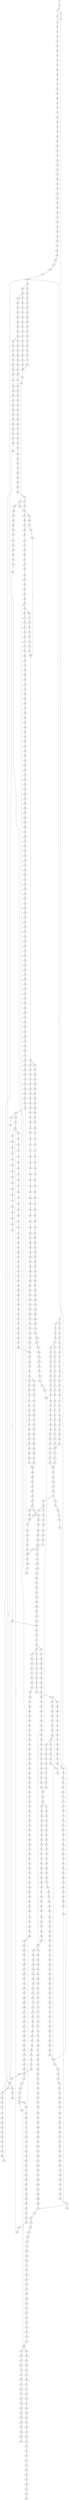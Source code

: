 strict digraph  {
	S0 -> S1 [ label = G ];
	S1 -> S2 [ label = A ];
	S1 -> S3 [ label = C ];
	S2 -> S4 [ label = G ];
	S3 -> S5 [ label = C ];
	S4 -> S6 [ label = G ];
	S5 -> S7 [ label = G ];
	S6 -> S8 [ label = T ];
	S7 -> S9 [ label = C ];
	S7 -> S10 [ label = T ];
	S8 -> S11 [ label = C ];
	S9 -> S12 [ label = C ];
	S10 -> S13 [ label = C ];
	S11 -> S14 [ label = C ];
	S12 -> S15 [ label = C ];
	S13 -> S16 [ label = C ];
	S14 -> S17 [ label = C ];
	S15 -> S18 [ label = C ];
	S16 -> S19 [ label = C ];
	S17 -> S20 [ label = T ];
	S18 -> S21 [ label = T ];
	S19 -> S22 [ label = A ];
	S20 -> S23 [ label = T ];
	S21 -> S24 [ label = T ];
	S21 -> S25 [ label = C ];
	S22 -> S26 [ label = C ];
	S23 -> S27 [ label = C ];
	S24 -> S28 [ label = C ];
	S25 -> S29 [ label = C ];
	S26 -> S30 [ label = C ];
	S27 -> S31 [ label = T ];
	S28 -> S32 [ label = A ];
	S29 -> S33 [ label = A ];
	S30 -> S34 [ label = A ];
	S31 -> S35 [ label = C ];
	S32 -> S36 [ label = C ];
	S33 -> S37 [ label = C ];
	S34 -> S38 [ label = C ];
	S35 -> S39 [ label = G ];
	S36 -> S40 [ label = G ];
	S37 -> S41 [ label = C ];
	S38 -> S42 [ label = C ];
	S39 -> S43 [ label = T ];
	S40 -> S44 [ label = C ];
	S41 -> S45 [ label = C ];
	S42 -> S46 [ label = G ];
	S43 -> S47 [ label = A ];
	S44 -> S48 [ label = T ];
	S45 -> S49 [ label = G ];
	S46 -> S50 [ label = A ];
	S47 -> S51 [ label = C ];
	S48 -> S52 [ label = C ];
	S49 -> S53 [ label = C ];
	S50 -> S54 [ label = T ];
	S51 -> S55 [ label = G ];
	S52 -> S56 [ label = C ];
	S53 -> S57 [ label = C ];
	S54 -> S58 [ label = C ];
	S55 -> S59 [ label = G ];
	S56 -> S60 [ label = G ];
	S57 -> S61 [ label = G ];
	S58 -> S62 [ label = G ];
	S59 -> S63 [ label = C ];
	S60 -> S64 [ label = G ];
	S61 -> S65 [ label = G ];
	S62 -> S66 [ label = G ];
	S63 -> S67 [ label = T ];
	S64 -> S68 [ label = T ];
	S65 -> S69 [ label = T ];
	S66 -> S70 [ label = T ];
	S67 -> S71 [ label = A ];
	S68 -> S72 [ label = T ];
	S69 -> S73 [ label = C ];
	S70 -> S74 [ label = T ];
	S71 -> S75 [ label = C ];
	S72 -> S76 [ label = G ];
	S73 -> S77 [ label = C ];
	S74 -> S78 [ label = C ];
	S75 -> S79 [ label = T ];
	S76 -> S80 [ label = C ];
	S77 -> S81 [ label = C ];
	S78 -> S82 [ label = C ];
	S79 -> S83 [ label = G ];
	S80 -> S84 [ label = A ];
	S81 -> S85 [ label = A ];
	S82 -> S86 [ label = A ];
	S83 -> S87 [ label = G ];
	S84 -> S88 [ label = C ];
	S85 -> S89 [ label = G ];
	S86 -> S90 [ label = G ];
	S87 -> S91 [ label = T ];
	S88 -> S92 [ label = T ];
	S89 -> S93 [ label = T ];
	S90 -> S94 [ label = T ];
	S91 -> S95 [ label = G ];
	S92 -> S96 [ label = G ];
	S93 -> S97 [ label = G ];
	S94 -> S98 [ label = G ];
	S95 -> S99 [ label = C ];
	S96 -> S100 [ label = G ];
	S97 -> S101 [ label = G ];
	S98 -> S102 [ label = G ];
	S99 -> S103 [ label = T ];
	S100 -> S104 [ label = T ];
	S101 -> S105 [ label = T ];
	S102 -> S106 [ label = T ];
	S103 -> S107 [ label = A ];
	S104 -> S108 [ label = C ];
	S105 -> S109 [ label = C ];
	S106 -> S109 [ label = C ];
	S107 -> S110 [ label = C ];
	S108 -> S111 [ label = G ];
	S109 -> S112 [ label = G ];
	S110 -> S113 [ label = T ];
	S111 -> S114 [ label = T ];
	S112 -> S115 [ label = T ];
	S113 -> S116 [ label = G ];
	S114 -> S117 [ label = C ];
	S115 -> S118 [ label = C ];
	S116 -> S119 [ label = T ];
	S117 -> S120 [ label = C ];
	S118 -> S120 [ label = C ];
	S119 -> S121 [ label = A ];
	S120 -> S122 [ label = G ];
	S121 -> S123 [ label = A ];
	S122 -> S124 [ label = T ];
	S123 -> S125 [ label = C ];
	S124 -> S126 [ label = C ];
	S125 -> S127 [ label = A ];
	S126 -> S128 [ label = A ];
	S127 -> S129 [ label = C ];
	S128 -> S130 [ label = C ];
	S129 -> S131 [ label = A ];
	S130 -> S132 [ label = C ];
	S131 -> S133 [ label = C ];
	S132 -> S134 [ label = C ];
	S132 -> S135 [ label = G ];
	S133 -> S136 [ label = G ];
	S134 -> S137 [ label = T ];
	S135 -> S138 [ label = A ];
	S136 -> S139 [ label = C ];
	S137 -> S140 [ label = G ];
	S138 -> S141 [ label = A ];
	S138 -> S142 [ label = G ];
	S139 -> S143 [ label = T ];
	S140 -> S144 [ label = T ];
	S141 -> S145 [ label = T ];
	S142 -> S146 [ label = T ];
	S143 -> S147 [ label = C ];
	S144 -> S148 [ label = C ];
	S145 -> S149 [ label = C ];
	S146 -> S150 [ label = C ];
	S147 -> S151 [ label = C ];
	S148 -> S152 [ label = C ];
	S149 -> S153 [ label = C ];
	S150 -> S154 [ label = C ];
	S151 -> S155 [ label = T ];
	S152 -> S156 [ label = T ];
	S153 -> S157 [ label = T ];
	S154 -> S158 [ label = A ];
	S154 -> S159 [ label = T ];
	S155 -> S160 [ label = A ];
	S156 -> S161 [ label = A ];
	S156 -> S162 [ label = T ];
	S157 -> S163 [ label = C ];
	S158 -> S164 [ label = G ];
	S159 -> S165 [ label = C ];
	S160 -> S166 [ label = G ];
	S161 -> S167 [ label = C ];
	S162 -> S168 [ label = G ];
	S163 -> S169 [ label = G ];
	S164 -> S170 [ label = T ];
	S164 -> S171 [ label = C ];
	S165 -> S172 [ label = G ];
	S166 -> S173 [ label = A ];
	S167 -> S174 [ label = T ];
	S168 -> S175 [ label = A ];
	S168 -> S176 [ label = T ];
	S169 -> S177 [ label = A ];
	S170 -> S178 [ label = A ];
	S171 -> S179 [ label = T ];
	S172 -> S180 [ label = A ];
	S173 -> S181 [ label = A ];
	S174 -> S182 [ label = A ];
	S175 -> S183 [ label = A ];
	S176 -> S184 [ label = A ];
	S177 -> S185 [ label = A ];
	S178 -> S186 [ label = G ];
	S179 -> S187 [ label = T ];
	S180 -> S188 [ label = A ];
	S181 -> S189 [ label = C ];
	S182 -> S190 [ label = C ];
	S183 -> S191 [ label = C ];
	S184 -> S192 [ label = G ];
	S185 -> S193 [ label = C ];
	S186 -> S194 [ label = G ];
	S186 -> S195 [ label = C ];
	S187 -> S196 [ label = C ];
	S188 -> S193 [ label = C ];
	S189 -> S197 [ label = T ];
	S190 -> S198 [ label = C ];
	S191 -> S199 [ label = T ];
	S192 -> S200 [ label = G ];
	S193 -> S201 [ label = T ];
	S194 -> S202 [ label = G ];
	S195 -> S203 [ label = T ];
	S196 -> S204 [ label = A ];
	S197 -> S205 [ label = T ];
	S198 -> S206 [ label = A ];
	S199 -> S207 [ label = T ];
	S200 -> S208 [ label = A ];
	S201 -> S209 [ label = T ];
	S202 -> S210 [ label = T ];
	S203 -> S211 [ label = C ];
	S204 -> S212 [ label = C ];
	S205 -> S213 [ label = C ];
	S206 -> S214 [ label = G ];
	S207 -> S215 [ label = C ];
	S208 -> S216 [ label = G ];
	S209 -> S217 [ label = C ];
	S210 -> S218 [ label = C ];
	S211 -> S219 [ label = C ];
	S212 -> S220 [ label = G ];
	S213 -> S221 [ label = A ];
	S214 -> S222 [ label = G ];
	S215 -> S223 [ label = A ];
	S216 -> S224 [ label = A ];
	S217 -> S225 [ label = A ];
	S218 -> S226 [ label = A ];
	S219 -> S227 [ label = A ];
	S220 -> S228 [ label = C ];
	S221 -> S229 [ label = A ];
	S222 -> S230 [ label = A ];
	S223 -> S229 [ label = A ];
	S224 -> S231 [ label = G ];
	S225 -> S229 [ label = A ];
	S226 -> S232 [ label = C ];
	S227 -> S233 [ label = C ];
	S228 -> S234 [ label = C ];
	S229 -> S235 [ label = C ];
	S230 -> S236 [ label = G ];
	S231 -> S237 [ label = G ];
	S232 -> S238 [ label = T ];
	S233 -> S239 [ label = C ];
	S234 -> S240 [ label = C ];
	S235 -> S241 [ label = C ];
	S235 -> S242 [ label = T ];
	S236 -> S243 [ label = A ];
	S237 -> S244 [ label = T ];
	S238 -> S245 [ label = C ];
	S239 -> S246 [ label = G ];
	S240 -> S247 [ label = T ];
	S241 -> S248 [ label = G ];
	S242 -> S249 [ label = G ];
	S243 -> S250 [ label = G ];
	S244 -> S251 [ label = C ];
	S245 -> S252 [ label = G ];
	S246 -> S253 [ label = G ];
	S247 -> S254 [ label = T ];
	S248 -> S255 [ label = G ];
	S249 -> S256 [ label = G ];
	S249 -> S257 [ label = C ];
	S250 -> S258 [ label = T ];
	S251 -> S259 [ label = C ];
	S252 -> S260 [ label = C ];
	S253 -> S261 [ label = A ];
	S254 -> S262 [ label = C ];
	S255 -> S263 [ label = C ];
	S256 -> S264 [ label = C ];
	S257 -> S265 [ label = C ];
	S258 -> S266 [ label = C ];
	S259 -> S267 [ label = C ];
	S260 -> S268 [ label = T ];
	S261 -> S269 [ label = C ];
	S262 -> S270 [ label = A ];
	S263 -> S271 [ label = C ];
	S264 -> S272 [ label = C ];
	S265 -> S273 [ label = C ];
	S266 -> S274 [ label = A ];
	S267 -> S275 [ label = A ];
	S267 -> S276 [ label = G ];
	S268 -> S277 [ label = T ];
	S269 -> S278 [ label = G ];
	S270 -> S279 [ label = T ];
	S271 -> S280 [ label = C ];
	S272 -> S281 [ label = C ];
	S273 -> S282 [ label = T ];
	S274 -> S283 [ label = G ];
	S275 -> S284 [ label = G ];
	S276 -> S285 [ label = G ];
	S277 -> S286 [ label = C ];
	S278 -> S287 [ label = T ];
	S279 -> S288 [ label = C ];
	S280 -> S289 [ label = A ];
	S281 -> S290 [ label = A ];
	S282 -> S291 [ label = A ];
	S283 -> S292 [ label = G ];
	S284 -> S293 [ label = A ];
	S285 -> S294 [ label = A ];
	S286 -> S295 [ label = A ];
	S287 -> S296 [ label = C ];
	S288 -> S297 [ label = C ];
	S289 -> S298 [ label = G ];
	S290 -> S299 [ label = G ];
	S291 -> S300 [ label = G ];
	S292 -> S301 [ label = A ];
	S293 -> S302 [ label = G ];
	S294 -> S303 [ label = G ];
	S295 -> S304 [ label = T ];
	S296 -> S305 [ label = G ];
	S297 -> S306 [ label = A ];
	S298 -> S307 [ label = T ];
	S299 -> S308 [ label = G ];
	S300 -> S309 [ label = G ];
	S301 -> S310 [ label = C ];
	S302 -> S311 [ label = C ];
	S303 -> S312 [ label = G ];
	S304 -> S313 [ label = C ];
	S305 -> S314 [ label = T ];
	S306 -> S315 [ label = G ];
	S307 -> S316 [ label = T ];
	S308 -> S317 [ label = T ];
	S309 -> S318 [ label = T ];
	S310 -> S319 [ label = C ];
	S311 -> S320 [ label = C ];
	S312 -> S321 [ label = C ];
	S313 -> S322 [ label = C ];
	S314 -> S323 [ label = G ];
	S315 -> S324 [ label = A ];
	S316 -> S325 [ label = G ];
	S317 -> S326 [ label = G ];
	S318 -> S327 [ label = G ];
	S319 -> S328 [ label = A ];
	S320 -> S329 [ label = A ];
	S321 -> S330 [ label = G ];
	S322 -> S306 [ label = A ];
	S323 -> S331 [ label = A ];
	S324 -> S332 [ label = A ];
	S325 -> S333 [ label = T ];
	S326 -> S334 [ label = C ];
	S326 -> S335 [ label = G ];
	S327 -> S336 [ label = T ];
	S328 -> S337 [ label = G ];
	S329 -> S338 [ label = C ];
	S330 -> S339 [ label = T ];
	S331 -> S340 [ label = C ];
	S332 -> S341 [ label = C ];
	S333 -> S342 [ label = G ];
	S334 -> S343 [ label = G ];
	S335 -> S344 [ label = G ];
	S336 -> S345 [ label = G ];
	S337 -> S346 [ label = T ];
	S338 -> S347 [ label = G ];
	S339 -> S348 [ label = G ];
	S340 -> S349 [ label = C ];
	S341 -> S350 [ label = C ];
	S342 -> S351 [ label = C ];
	S343 -> S352 [ label = C ];
	S344 -> S353 [ label = C ];
	S345 -> S354 [ label = C ];
	S346 -> S355 [ label = C ];
	S347 -> S356 [ label = G ];
	S348 -> S357 [ label = G ];
	S349 -> S358 [ label = G ];
	S350 -> S359 [ label = A ];
	S350 -> S360 [ label = G ];
	S351 -> S361 [ label = G ];
	S352 -> S362 [ label = G ];
	S353 -> S363 [ label = T ];
	S354 -> S364 [ label = G ];
	S355 -> S365 [ label = T ];
	S356 -> S366 [ label = T ];
	S357 -> S367 [ label = T ];
	S358 -> S368 [ label = G ];
	S359 -> S369 [ label = G ];
	S359 -> S370 [ label = C ];
	S360 -> S371 [ label = G ];
	S361 -> S372 [ label = T ];
	S362 -> S373 [ label = T ];
	S363 -> S374 [ label = T ];
	S364 -> S375 [ label = T ];
	S365 -> S376 [ label = C ];
	S366 -> S377 [ label = T ];
	S367 -> S378 [ label = A ];
	S368 -> S379 [ label = T ];
	S369 -> S380 [ label = A ];
	S370 -> S381 [ label = C ];
	S371 -> S382 [ label = A ];
	S372 -> S383 [ label = C ];
	S373 -> S384 [ label = C ];
	S374 -> S385 [ label = C ];
	S375 -> S386 [ label = C ];
	S376 -> S387 [ label = T ];
	S377 -> S388 [ label = A ];
	S378 -> S389 [ label = T ];
	S379 -> S390 [ label = C ];
	S380 -> S391 [ label = C ];
	S381 -> S392 [ label = A ];
	S382 -> S393 [ label = C ];
	S383 -> S394 [ label = G ];
	S384 -> S395 [ label = G ];
	S385 -> S396 [ label = G ];
	S386 -> S394 [ label = G ];
	S387 -> S397 [ label = G ];
	S388 -> S398 [ label = C ];
	S389 -> S399 [ label = G ];
	S390 -> S400 [ label = G ];
	S391 -> S401 [ label = T ];
	S392 -> S402 [ label = C ];
	S393 -> S403 [ label = G ];
	S394 -> S404 [ label = A ];
	S395 -> S405 [ label = T ];
	S396 -> S406 [ label = A ];
	S397 -> S407 [ label = T ];
	S398 -> S408 [ label = T ];
	S399 -> S409 [ label = A ];
	S400 -> S410 [ label = C ];
	S401 -> S411 [ label = C ];
	S402 -> S412 [ label = C ];
	S403 -> S413 [ label = C ];
	S404 -> S414 [ label = A ];
	S405 -> S415 [ label = G ];
	S406 -> S416 [ label = A ];
	S407 -> S417 [ label = A ];
	S408 -> S418 [ label = G ];
	S409 -> S419 [ label = G ];
	S410 -> S420 [ label = G ];
	S411 -> S421 [ label = C ];
	S412 -> S422 [ label = C ];
	S413 -> S423 [ label = C ];
	S414 -> S424 [ label = C ];
	S415 -> S425 [ label = C ];
	S416 -> S426 [ label = C ];
	S418 -> S427 [ label = C ];
	S419 -> S428 [ label = C ];
	S420 -> S429 [ label = T ];
	S421 -> S430 [ label = C ];
	S422 -> S431 [ label = C ];
	S423 -> S432 [ label = C ];
	S424 -> S433 [ label = C ];
	S424 -> S434 [ label = A ];
	S425 -> S435 [ label = A ];
	S426 -> S436 [ label = A ];
	S427 -> S437 [ label = A ];
	S428 -> S438 [ label = G ];
	S429 -> S439 [ label = A ];
	S430 -> S440 [ label = A ];
	S431 -> S441 [ label = T ];
	S432 -> S442 [ label = A ];
	S433 -> S443 [ label = T ];
	S434 -> S444 [ label = C ];
	S435 -> S445 [ label = T ];
	S436 -> S446 [ label = C ];
	S437 -> S447 [ label = G ];
	S438 -> S448 [ label = G ];
	S439 -> S449 [ label = G ];
	S440 -> S450 [ label = T ];
	S441 -> S451 [ label = T ];
	S442 -> S452 [ label = T ];
	S443 -> S453 [ label = T ];
	S443 -> S454 [ label = G ];
	S444 -> S455 [ label = C ];
	S445 -> S456 [ label = C ];
	S446 -> S457 [ label = G ];
	S447 -> S458 [ label = A ];
	S448 -> S459 [ label = T ];
	S449 -> S460 [ label = C ];
	S450 -> S461 [ label = C ];
	S451 -> S462 [ label = C ];
	S452 -> S463 [ label = C ];
	S453 -> S464 [ label = C ];
	S454 -> S465 [ label = T ];
	S455 -> S466 [ label = C ];
	S456 -> S467 [ label = C ];
	S457 -> S468 [ label = C ];
	S458 -> S469 [ label = C ];
	S459 -> S470 [ label = C ];
	S460 -> S471 [ label = C ];
	S461 -> S472 [ label = T ];
	S462 -> S473 [ label = C ];
	S462 -> S474 [ label = G ];
	S463 -> S475 [ label = G ];
	S464 -> S476 [ label = G ];
	S465 -> S477 [ label = C ];
	S466 -> S478 [ label = G ];
	S467 -> S479 [ label = G ];
	S468 -> S480 [ label = G ];
	S469 -> S481 [ label = G ];
	S470 -> S482 [ label = G ];
	S471 -> S483 [ label = G ];
	S472 -> S484 [ label = G ];
	S473 -> S485 [ label = T ];
	S474 -> S486 [ label = A ];
	S475 -> S487 [ label = T ];
	S476 -> S488 [ label = T ];
	S477 -> S489 [ label = G ];
	S478 -> S490 [ label = T ];
	S479 -> S491 [ label = C ];
	S480 -> S492 [ label = C ];
	S481 -> S493 [ label = G ];
	S482 -> S494 [ label = C ];
	S483 -> S495 [ label = C ];
	S484 -> S496 [ label = C ];
	S485 -> S497 [ label = G ];
	S486 -> S498 [ label = T ];
	S487 -> S499 [ label = C ];
	S488 -> S500 [ label = A ];
	S489 -> S501 [ label = C ];
	S490 -> S502 [ label = A ];
	S491 -> S503 [ label = A ];
	S492 -> S504 [ label = A ];
	S493 -> S505 [ label = A ];
	S494 -> S506 [ label = A ];
	S495 -> S507 [ label = T ];
	S496 -> S508 [ label = C ];
	S497 -> S509 [ label = T ];
	S498 -> S510 [ label = C ];
	S499 -> S511 [ label = C ];
	S500 -> S512 [ label = C ];
	S501 -> S513 [ label = G ];
	S502 -> S514 [ label = C ];
	S503 -> S515 [ label = C ];
	S504 -> S516 [ label = C ];
	S505 -> S517 [ label = C ];
	S506 -> S518 [ label = C ];
	S507 -> S519 [ label = G ];
	S508 -> S520 [ label = A ];
	S509 -> S521 [ label = C ];
	S510 -> S522 [ label = G ];
	S511 -> S523 [ label = T ];
	S512 -> S524 [ label = T ];
	S513 -> S525 [ label = C ];
	S514 -> S526 [ label = G ];
	S515 -> S527 [ label = G ];
	S516 -> S528 [ label = G ];
	S517 -> S529 [ label = A ];
	S518 -> S530 [ label = G ];
	S519 -> S531 [ label = G ];
	S520 -> S532 [ label = G ];
	S521 -> S533 [ label = C ];
	S522 -> S534 [ label = T ];
	S523 -> S535 [ label = C ];
	S524 -> S536 [ label = T ];
	S525 -> S537 [ label = G ];
	S525 -> S538 [ label = A ];
	S526 -> S539 [ label = T ];
	S527 -> S540 [ label = T ];
	S528 -> S541 [ label = T ];
	S529 -> S542 [ label = C ];
	S530 -> S543 [ label = C ];
	S531 -> S544 [ label = A ];
	S532 -> S545 [ label = T ];
	S533 -> S546 [ label = T ];
	S534 -> S547 [ label = T ];
	S535 -> S548 [ label = T ];
	S536 -> S549 [ label = C ];
	S537 -> S550 [ label = A ];
	S538 -> S551 [ label = A ];
	S539 -> S552 [ label = C ];
	S540 -> S553 [ label = C ];
	S541 -> S554 [ label = C ];
	S542 -> S555 [ label = A ];
	S543 -> S556 [ label = G ];
	S544 -> S557 [ label = A ];
	S545 -> S558 [ label = C ];
	S546 -> S162 [ label = T ];
	S547 -> S559 [ label = T ];
	S548 -> S560 [ label = T ];
	S549 -> S561 [ label = A ];
	S550 -> S562 [ label = G ];
	S551 -> S563 [ label = C ];
	S552 -> S564 [ label = C ];
	S553 -> S565 [ label = G ];
	S554 -> S566 [ label = C ];
	S555 -> S567 [ label = C ];
	S556 -> S568 [ label = C ];
	S557 -> S569 [ label = G ];
	S558 -> S570 [ label = G ];
	S559 -> S571 [ label = G ];
	S560 -> S572 [ label = C ];
	S561 -> S573 [ label = A ];
	S562 -> S574 [ label = C ];
	S563 -> S575 [ label = C ];
	S564 -> S576 [ label = A ];
	S565 -> S577 [ label = A ];
	S566 -> S578 [ label = A ];
	S567 -> S579 [ label = C ];
	S568 -> S580 [ label = G ];
	S569 -> S581 [ label = A ];
	S570 -> S582 [ label = T ];
	S571 -> S583 [ label = T ];
	S572 -> S584 [ label = T ];
	S573 -> S585 [ label = G ];
	S574 -> S586 [ label = A ];
	S575 -> S587 [ label = C ];
	S576 -> S588 [ label = G ];
	S577 -> S589 [ label = G ];
	S578 -> S590 [ label = G ];
	S579 -> S591 [ label = T ];
	S580 -> S592 [ label = C ];
	S580 -> S593 [ label = G ];
	S581 -> S594 [ label = A ];
	S582 -> S595 [ label = A ];
	S583 -> S596 [ label = A ];
	S584 -> S597 [ label = C ];
	S585 -> S598 [ label = C ];
	S586 -> S599 [ label = G ];
	S587 -> S600 [ label = G ];
	S588 -> S601 [ label = C ];
	S589 -> S602 [ label = C ];
	S590 -> S601 [ label = C ];
	S591 -> S603 [ label = C ];
	S592 -> S604 [ label = G ];
	S593 -> S605 [ label = C ];
	S594 -> S606 [ label = C ];
	S595 -> S607 [ label = A ];
	S596 -> S608 [ label = G ];
	S597 -> S609 [ label = G ];
	S598 -> S610 [ label = G ];
	S599 -> S611 [ label = T ];
	S600 -> S612 [ label = T ];
	S601 -> S613 [ label = T ];
	S601 -> S614 [ label = G ];
	S602 -> S615 [ label = G ];
	S603 -> S616 [ label = T ];
	S604 -> S617 [ label = T ];
	S605 -> S618 [ label = T ];
	S606 -> S619 [ label = G ];
	S607 -> S620 [ label = G ];
	S608 -> S621 [ label = G ];
	S609 -> S622 [ label = G ];
	S610 -> S623 [ label = A ];
	S611 -> S624 [ label = G ];
	S612 -> S625 [ label = A ];
	S613 -> S187 [ label = T ];
	S614 -> S626 [ label = A ];
	S615 -> S627 [ label = A ];
	S616 -> S628 [ label = A ];
	S617 -> S629 [ label = C ];
	S618 -> S630 [ label = G ];
	S619 -> S631 [ label = G ];
	S620 -> S632 [ label = A ];
	S621 -> S633 [ label = A ];
	S622 -> S634 [ label = A ];
	S623 -> S635 [ label = G ];
	S624 -> S636 [ label = C ];
	S625 -> S637 [ label = C ];
	S626 -> S638 [ label = G ];
	S627 -> S639 [ label = G ];
	S628 -> S640 [ label = G ];
	S629 -> S641 [ label = G ];
	S630 -> S642 [ label = G ];
	S631 -> S643 [ label = C ];
	S632 -> S644 [ label = C ];
	S633 -> S645 [ label = A ];
	S634 -> S646 [ label = G ];
	S635 -> S647 [ label = T ];
	S636 -> S648 [ label = A ];
	S637 -> S649 [ label = A ];
	S638 -> S650 [ label = T ];
	S639 -> S651 [ label = T ];
	S640 -> S652 [ label = A ];
	S641 -> S653 [ label = A ];
	S642 -> S654 [ label = A ];
	S643 -> S655 [ label = A ];
	S644 -> S656 [ label = G ];
	S645 -> S657 [ label = A ];
	S646 -> S658 [ label = A ];
	S647 -> S659 [ label = C ];
	S648 -> S660 [ label = A ];
	S649 -> S661 [ label = G ];
	S650 -> S662 [ label = C ];
	S651 -> S663 [ label = C ];
	S652 -> S664 [ label = A ];
	S653 -> S665 [ label = C ];
	S654 -> S666 [ label = A ];
	S655 -> S667 [ label = C ];
	S656 -> S668 [ label = G ];
	S657 -> S669 [ label = G ];
	S658 -> S670 [ label = G ];
	S659 -> S671 [ label = C ];
	S660 -> S672 [ label = C ];
	S661 -> S673 [ label = C ];
	S662 -> S671 [ label = C ];
	S662 -> S674 [ label = T ];
	S663 -> S675 [ label = G ];
	S664 -> S676 [ label = C ];
	S665 -> S677 [ label = G ];
	S666 -> S678 [ label = T ];
	S667 -> S679 [ label = C ];
	S667 -> S680 [ label = T ];
	S668 -> S681 [ label = C ];
	S669 -> S682 [ label = G ];
	S670 -> S683 [ label = G ];
	S671 -> S684 [ label = C ];
	S672 -> S685 [ label = A ];
	S673 -> S686 [ label = A ];
	S674 -> S687 [ label = C ];
	S675 -> S688 [ label = A ];
	S676 -> S689 [ label = G ];
	S677 -> S690 [ label = C ];
	S678 -> S691 [ label = G ];
	S679 -> S692 [ label = G ];
	S680 -> S693 [ label = G ];
	S681 -> S694 [ label = T ];
	S682 -> S695 [ label = T ];
	S683 -> S696 [ label = T ];
	S684 -> S697 [ label = T ];
	S684 -> S698 [ label = G ];
	S685 -> S699 [ label = G ];
	S686 -> S700 [ label = G ];
	S687 -> S701 [ label = G ];
	S688 -> S702 [ label = A ];
	S689 -> S703 [ label = A ];
	S690 -> S704 [ label = G ];
	S691 -> S705 [ label = G ];
	S692 -> S706 [ label = G ];
	S693 -> S707 [ label = G ];
	S694 -> S708 [ label = C ];
	S695 -> S709 [ label = C ];
	S696 -> S251 [ label = C ];
	S697 -> S710 [ label = C ];
	S698 -> S711 [ label = C ];
	S699 -> S712 [ label = C ];
	S700 -> S713 [ label = G ];
	S701 -> S714 [ label = T ];
	S702 -> S715 [ label = C ];
	S703 -> S716 [ label = G ];
	S704 -> S717 [ label = C ];
	S705 -> S718 [ label = G ];
	S706 -> S719 [ label = G ];
	S707 -> S720 [ label = G ];
	S708 -> S721 [ label = T ];
	S709 -> S722 [ label = C ];
	S710 -> S723 [ label = C ];
	S711 -> S724 [ label = C ];
	S712 -> S725 [ label = T ];
	S713 -> S726 [ label = T ];
	S714 -> S727 [ label = C ];
	S715 -> S728 [ label = C ];
	S716 -> S729 [ label = G ];
	S717 -> S730 [ label = C ];
	S718 -> S731 [ label = G ];
	S719 -> S732 [ label = A ];
	S720 -> S733 [ label = A ];
	S721 -> S734 [ label = C ];
	S722 -> S735 [ label = C ];
	S723 -> S736 [ label = G ];
	S724 -> S737 [ label = T ];
	S725 -> S738 [ label = A ];
	S726 -> S739 [ label = G ];
	S727 -> S740 [ label = T ];
	S728 -> S443 [ label = T ];
	S729 -> S741 [ label = T ];
	S730 -> S742 [ label = T ];
	S731 -> S743 [ label = T ];
	S732 -> S744 [ label = A ];
	S733 -> S745 [ label = A ];
	S734 -> S746 [ label = G ];
	S735 -> S747 [ label = G ];
	S736 -> S748 [ label = G ];
	S737 -> S749 [ label = G ];
	S738 -> S750 [ label = C ];
	S739 -> S751 [ label = C ];
	S740 -> S752 [ label = G ];
	S741 -> S753 [ label = G ];
	S742 -> S754 [ label = C ];
	S743 -> S755 [ label = C ];
	S744 -> S756 [ label = T ];
	S745 -> S757 [ label = C ];
	S746 -> S758 [ label = A ];
	S747 -> S759 [ label = A ];
	S748 -> S760 [ label = T ];
	S749 -> S761 [ label = T ];
	S750 -> S762 [ label = G ];
	S751 -> S763 [ label = A ];
	S752 -> S764 [ label = T ];
	S753 -> S765 [ label = T ];
	S754 -> S766 [ label = G ];
	S755 -> S767 [ label = C ];
	S756 -> S768 [ label = T ];
	S757 -> S769 [ label = T ];
	S758 -> S770 [ label = A ];
	S759 -> S771 [ label = A ];
	S760 -> S772 [ label = C ];
	S761 -> S773 [ label = C ];
	S762 -> S774 [ label = A ];
	S763 -> S775 [ label = C ];
	S764 -> S776 [ label = T ];
	S765 -> S777 [ label = C ];
	S766 -> S778 [ label = G ];
	S767 -> S779 [ label = G ];
	S768 -> S780 [ label = G ];
	S769 -> S781 [ label = G ];
	S770 -> S782 [ label = G ];
	S771 -> S783 [ label = G ];
	S772 -> S784 [ label = T ];
	S773 -> S785 [ label = G ];
	S774 -> S786 [ label = G ];
	S775 -> S787 [ label = G ];
	S776 -> S788 [ label = C ];
	S777 -> S789 [ label = C ];
	S778 -> S790 [ label = G ];
	S779 -> S791 [ label = C ];
	S780 -> S792 [ label = A ];
	S781 -> S793 [ label = G ];
	S782 -> S794 [ label = T ];
	S783 -> S795 [ label = T ];
	S784 -> S796 [ label = G ];
	S785 -> S797 [ label = C ];
	S786 -> S798 [ label = A ];
	S787 -> S799 [ label = C ];
	S788 -> S800 [ label = C ];
	S789 -> S801 [ label = C ];
	S790 -> S802 [ label = C ];
	S791 -> S803 [ label = C ];
	S792 -> S804 [ label = A ];
	S793 -> S805 [ label = A ];
	S794 -> S806 [ label = C ];
	S795 -> S807 [ label = C ];
	S796 -> S808 [ label = G ];
	S797 -> S513 [ label = G ];
	S798 -> S809 [ label = A ];
	S799 -> S810 [ label = G ];
	S800 -> S811 [ label = G ];
	S801 -> S812 [ label = T ];
	S802 -> S813 [ label = T ];
	S803 -> S814 [ label = G ];
	S804 -> S815 [ label = C ];
	S805 -> S816 [ label = C ];
	S806 -> S817 [ label = G ];
	S807 -> S818 [ label = G ];
	S808 -> S819 [ label = A ];
	S809 -> S820 [ label = C ];
	S810 -> S821 [ label = G ];
	S811 -> S822 [ label = T ];
	S812 -> S823 [ label = G ];
	S813 -> S824 [ label = C ];
	S814 -> S825 [ label = G ];
	S815 -> S826 [ label = C ];
	S816 -> S827 [ label = C ];
	S817 -> S828 [ label = C ];
	S818 -> S829 [ label = A ];
	S819 -> S830 [ label = G ];
	S820 -> S831 [ label = T ];
	S821 -> S832 [ label = T ];
	S822 -> S833 [ label = G ];
	S823 -> S834 [ label = T ];
	S824 -> S835 [ label = A ];
	S825 -> S836 [ label = A ];
	S826 -> S837 [ label = C ];
	S827 -> S838 [ label = C ];
	S828 -> S839 [ label = G ];
	S829 -> S840 [ label = G ];
	S830 -> S841 [ label = G ];
	S831 -> S842 [ label = G ];
	S832 -> S843 [ label = G ];
	S833 -> S844 [ label = G ];
	S834 -> S845 [ label = C ];
	S835 -> S846 [ label = C ];
	S836 -> S847 [ label = A ];
	S837 -> S848 [ label = G ];
	S838 -> S849 [ label = G ];
	S839 -> S850 [ label = G ];
	S840 -> S851 [ label = G ];
	S841 -> S852 [ label = G ];
	S842 -> S853 [ label = G ];
	S843 -> S854 [ label = C ];
	S844 -> S855 [ label = C ];
	S845 -> S856 [ label = C ];
	S846 -> S857 [ label = G ];
	S847 -> S858 [ label = C ];
	S848 -> S859 [ label = T ];
	S849 -> S860 [ label = T ];
	S850 -> S861 [ label = C ];
	S851 -> S862 [ label = T ];
	S852 -> S863 [ label = T ];
	S853 -> S864 [ label = C ];
	S854 -> S865 [ label = C ];
	S855 -> S866 [ label = C ];
	S856 -> S156 [ label = T ];
	S857 -> S867 [ label = T ];
	S858 -> S868 [ label = T ];
	S859 -> S869 [ label = C ];
	S860 -> S870 [ label = C ];
	S861 -> S871 [ label = T ];
	S862 -> S872 [ label = A ];
	S863 -> S873 [ label = G ];
	S864 -> S874 [ label = G ];
	S865 -> S875 [ label = G ];
	S866 -> S876 [ label = C ];
	S867 -> S877 [ label = C ];
	S868 -> S878 [ label = G ];
	S869 -> S879 [ label = T ];
	S870 -> S880 [ label = T ];
	S871 -> S881 [ label = A ];
	S872 -> S882 [ label = T ];
	S873 -> S883 [ label = T ];
	S874 -> S884 [ label = C ];
	S875 -> S885 [ label = C ];
	S876 -> S886 [ label = G ];
	S877 -> S887 [ label = C ];
	S878 -> S888 [ label = C ];
	S879 -> S889 [ label = C ];
	S880 -> S889 [ label = C ];
	S881 -> S890 [ label = T ];
	S882 -> S891 [ label = A ];
	S883 -> S892 [ label = T ];
	S884 -> S893 [ label = A ];
	S885 -> S894 [ label = A ];
	S886 -> S895 [ label = T ];
	S887 -> S896 [ label = A ];
	S888 -> S897 [ label = A ];
	S889 -> S898 [ label = G ];
	S890 -> S899 [ label = A ];
	S891 -> S900 [ label = A ];
	S892 -> S901 [ label = C ];
	S893 -> S902 [ label = G ];
	S894 -> S903 [ label = A ];
	S895 -> S904 [ label = C ];
	S896 -> S590 [ label = G ];
	S897 -> S905 [ label = A ];
	S898 -> S906 [ label = G ];
	S899 -> S907 [ label = G ];
	S900 -> S908 [ label = G ];
	S901 -> S909 [ label = C ];
	S902 -> S910 [ label = C ];
	S903 -> S911 [ label = C ];
	S904 -> S912 [ label = C ];
	S905 -> S913 [ label = C ];
	S906 -> S914 [ label = C ];
	S907 -> S915 [ label = T ];
	S908 -> S916 [ label = T ];
	S909 -> S917 [ label = A ];
	S910 -> S918 [ label = G ];
	S911 -> S919 [ label = C ];
	S912 -> S920 [ label = A ];
	S913 -> S921 [ label = C ];
	S914 -> S922 [ label = A ];
	S915 -> S923 [ label = A ];
	S916 -> S924 [ label = C ];
	S917 -> S925 [ label = G ];
	S918 -> S926 [ label = G ];
	S919 -> S927 [ label = A ];
	S920 -> S928 [ label = G ];
	S921 -> S929 [ label = A ];
	S922 -> S930 [ label = C ];
	S923 -> S931 [ label = G ];
	S924 -> S932 [ label = G ];
	S925 -> S933 [ label = C ];
	S926 -> S934 [ label = G ];
	S927 -> S935 [ label = G ];
	S928 -> S936 [ label = T ];
	S929 -> S937 [ label = G ];
	S930 -> S938 [ label = C ];
	S931 -> S939 [ label = C ];
	S932 -> S940 [ label = T ];
	S933 -> S941 [ label = A ];
	S934 -> S942 [ label = T ];
	S935 -> S943 [ label = T ];
	S936 -> S944 [ label = A ];
	S937 -> S945 [ label = A ];
	S938 -> S946 [ label = G ];
	S939 -> S947 [ label = C ];
	S940 -> S948 [ label = G ];
	S941 -> S949 [ label = G ];
	S942 -> S950 [ label = G ];
	S943 -> S951 [ label = C ];
	S944 -> S186 [ label = G ];
	S945 -> S952 [ label = A ];
	S946 -> S953 [ label = A ];
	S947 -> S954 [ label = G ];
	S948 -> S955 [ label = G ];
	S949 -> S956 [ label = A ];
	S950 -> S957 [ label = C ];
	S951 -> S958 [ label = G ];
	S952 -> S959 [ label = C ];
	S953 -> S960 [ label = G ];
	S953 -> S961 [ label = A ];
	S954 -> S962 [ label = A ];
	S955 -> S963 [ label = T ];
	S956 -> S964 [ label = T ];
	S957 -> S965 [ label = C ];
	S958 -> S966 [ label = C ];
	S959 -> S967 [ label = A ];
	S960 -> S968 [ label = T ];
	S961 -> S969 [ label = T ];
	S962 -> S970 [ label = A ];
	S963 -> S971 [ label = A ];
	S964 -> S972 [ label = A ];
	S965 -> S973 [ label = G ];
	S966 -> S974 [ label = G ];
	S967 -> S975 [ label = G ];
	S968 -> S150 [ label = C ];
	S969 -> S976 [ label = G ];
	S970 -> S977 [ label = A ];
	S971 -> S978 [ label = C ];
	S972 -> S979 [ label = A ];
	S973 -> S980 [ label = C ];
	S974 -> S981 [ label = C ];
	S975 -> S982 [ label = C ];
	S976 -> S983 [ label = T ];
	S977 -> S984 [ label = C ];
	S978 -> S985 [ label = C ];
	S979 -> S986 [ label = A ];
	S980 -> S987 [ label = C ];
	S981 -> S988 [ label = A ];
	S982 -> S989 [ label = C ];
	S983 -> S990 [ label = A ];
	S984 -> S991 [ label = C ];
	S985 -> S992 [ label = G ];
	S986 -> S993 [ label = A ];
	S987 -> S994 [ label = G ];
	S988 -> S995 [ label = G ];
	S989 -> S996 [ label = G ];
	S990 -> S997 [ label = G ];
	S991 -> S998 [ label = C ];
	S992 -> S999 [ label = G ];
	S993 -> S1000 [ label = A ];
	S994 -> S1001 [ label = G ];
	S995 -> S1002 [ label = C ];
	S996 -> S1003 [ label = T ];
	S997 -> S1004 [ label = T ];
	S998 -> S1005 [ label = C ];
	S999 -> S1006 [ label = T ];
	S1000 -> S1007 [ label = C ];
	S1001 -> S1008 [ label = T ];
	S1002 -> S1009 [ label = C ];
	S1003 -> S1010 [ label = C ];
	S1004 -> S1011 [ label = T ];
	S1005 -> S1012 [ label = G ];
	S1006 -> S1013 [ label = G ];
	S1007 -> S1014 [ label = T ];
	S1008 -> S1015 [ label = G ];
	S1009 -> S1016 [ label = G ];
	S1010 -> S1017 [ label = C ];
	S1011 -> S1018 [ label = T ];
	S1012 -> S1019 [ label = A ];
	S1013 -> S1020 [ label = G ];
	S1014 -> S1021 [ label = T ];
	S1015 -> S1022 [ label = G ];
	S1016 -> S1023 [ label = G ];
	S1017 -> S1024 [ label = T ];
	S1018 -> S1025 [ label = C ];
	S1019 -> S1026 [ label = C ];
	S1020 -> S1027 [ label = T ];
	S1021 -> S1028 [ label = T ];
	S1022 -> S1029 [ label = T ];
	S1023 -> S1030 [ label = T ];
	S1024 -> S1031 [ label = C ];
	S1025 -> S1032 [ label = A ];
	S1026 -> S1033 [ label = T ];
	S1027 -> S1034 [ label = T ];
	S1028 -> S1035 [ label = G ];
	S1029 -> S1036 [ label = G ];
	S1030 -> S1037 [ label = G ];
	S1031 -> S1038 [ label = T ];
	S1032 -> S1039 [ label = C ];
	S1033 -> S1040 [ label = A ];
	S1034 -> S1041 [ label = A ];
	S1035 -> S1042 [ label = C ];
	S1036 -> S1043 [ label = G ];
	S1037 -> S1044 [ label = G ];
	S1038 -> S1045 [ label = G ];
	S1039 -> S1046 [ label = T ];
	S1040 -> S1047 [ label = G ];
	S1041 -> S1048 [ label = G ];
	S1042 -> S1049 [ label = C ];
	S1043 -> S1050 [ label = A ];
	S1044 -> S1051 [ label = A ];
	S1045 -> S1052 [ label = T ];
	S1046 -> S1053 [ label = C ];
	S1047 -> S1054 [ label = A ];
	S1048 -> S1055 [ label = A ];
	S1049 -> S1056 [ label = G ];
	S1050 -> S1057 [ label = A ];
	S1051 -> S1058 [ label = A ];
	S1052 -> S1059 [ label = C ];
	S1053 -> S1060 [ label = C ];
	S1054 -> S1061 [ label = A ];
	S1055 -> S1062 [ label = A ];
	S1056 -> S1063 [ label = T ];
	S1057 -> S1064 [ label = C ];
	S1058 -> S1065 [ label = G ];
	S1059 -> S1066 [ label = G ];
	S1060 -> S1067 [ label = T ];
	S1061 -> S1068 [ label = T ];
	S1062 -> S1069 [ label = G ];
	S1063 -> S1070 [ label = A ];
	S1064 -> S1071 [ label = C ];
	S1065 -> S1072 [ label = A ];
	S1066 -> S1073 [ label = T ];
	S1067 -> S1074 [ label = T ];
	S1068 -> S1075 [ label = C ];
	S1069 -> S1076 [ label = G ];
	S1070 -> S1077 [ label = G ];
	S1071 -> S1078 [ label = T ];
	S1072 -> S1079 [ label = A ];
	S1073 -> S1080 [ label = G ];
	S1074 -> S1081 [ label = T ];
	S1075 -> S1082 [ label = G ];
	S1076 -> S1083 [ label = G ];
	S1077 -> S1084 [ label = C ];
	S1078 -> S1085 [ label = C ];
	S1079 -> S606 [ label = C ];
	S1080 -> S1086 [ label = G ];
	S1081 -> S1087 [ label = C ];
	S1082 -> S1088 [ label = G ];
	S1083 -> S1089 [ label = G ];
	S1084 -> S1090 [ label = C ];
	S1085 -> S1091 [ label = G ];
	S1086 -> S1092 [ label = T ];
	S1087 -> S1093 [ label = A ];
	S1088 -> S1094 [ label = G ];
	S1089 -> S1095 [ label = G ];
	S1090 -> S1096 [ label = G ];
	S1091 -> S1097 [ label = G ];
	S1092 -> S971 [ label = A ];
	S1093 -> S1098 [ label = T ];
	S1094 -> S1099 [ label = T ];
	S1095 -> S1100 [ label = T ];
	S1096 -> S1101 [ label = G ];
	S1097 -> S1102 [ label = C ];
	S1098 -> S1103 [ label = C ];
	S1099 -> S1104 [ label = A ];
	S1100 -> S1105 [ label = C ];
	S1101 -> S1106 [ label = T ];
	S1102 -> S1107 [ label = A ];
	S1103 -> S1108 [ label = C ];
	S1104 -> S1109 [ label = T ];
	S1105 -> S1110 [ label = C ];
	S1106 -> S1111 [ label = G ];
	S1107 -> S1112 [ label = C ];
	S1108 -> S1113 [ label = A ];
	S1109 -> S1114 [ label = C ];
	S1110 -> S1115 [ label = G ];
	S1111 -> S1116 [ label = A ];
	S1112 -> S1117 [ label = G ];
	S1113 -> S315 [ label = G ];
	S1114 -> S1118 [ label = C ];
	S1115 -> S1119 [ label = T ];
	S1116 -> S1120 [ label = C ];
	S1117 -> S1121 [ label = C ];
	S1118 -> S1122 [ label = C ];
	S1119 -> S1123 [ label = C ];
	S1120 -> S1124 [ label = G ];
	S1121 -> S1125 [ label = G ];
	S1122 -> S1126 [ label = G ];
	S1123 -> S1127 [ label = G ];
	S1124 -> S1128 [ label = T ];
	S1125 -> S1129 [ label = C ];
	S1126 -> S1130 [ label = A ];
	S1127 -> S1131 [ label = G ];
	S1128 -> S1132 [ label = G ];
	S1129 -> S580 [ label = G ];
	S1130 -> S1133 [ label = A ];
	S1131 -> S1134 [ label = A ];
	S1132 -> S1135 [ label = G ];
	S1133 -> S1136 [ label = A ];
	S1134 -> S1137 [ label = A ];
	S1135 -> S1138 [ label = G ];
	S1136 -> S1139 [ label = G ];
	S1137 -> S1140 [ label = C ];
	S1138 -> S1141 [ label = T ];
	S1139 -> S1142 [ label = T ];
	S1140 -> S1143 [ label = A ];
	S1140 -> S1144 [ label = T ];
	S1141 -> S1145 [ label = A ];
	S1142 -> S1146 [ label = G ];
	S1143 -> S1147 [ label = G ];
	S1144 -> S1148 [ label = A ];
	S1145 -> S1149 [ label = C ];
	S1146 -> S1150 [ label = T ];
	S1147 -> S1151 [ label = G ];
	S1148 -> S1152 [ label = C ];
	S1149 -> S1153 [ label = T ];
	S1150 -> S1154 [ label = C ];
	S1151 -> S1155 [ label = A ];
	S1152 -> S1156 [ label = A ];
	S1153 -> S1157 [ label = A ];
	S1154 -> S1158 [ label = G ];
	S1155 -> S1159 [ label = A ];
	S1156 -> S1160 [ label = A ];
	S1157 -> S1161 [ label = T ];
	S1158 -> S1162 [ label = T ];
	S1159 -> S1163 [ label = T ];
	S1160 -> S1164 [ label = C ];
	S1161 -> S1165 [ label = T ];
	S1162 -> S1166 [ label = C ];
	S1163 -> S1167 [ label = A ];
	S1164 -> S1168 [ label = G ];
	S1165 -> S1169 [ label = G ];
	S1166 -> S1170 [ label = G ];
	S1167 -> S1171 [ label = G ];
	S1168 -> S1172 [ label = A ];
	S1169 -> S1173 [ label = G ];
	S1170 -> S1174 [ label = G ];
	S1171 -> S1175 [ label = T ];
	S1172 -> S1176 [ label = A ];
	S1173 -> S1177 [ label = A ];
	S1174 -> S1178 [ label = A ];
	S1175 -> S1179 [ label = C ];
	S1176 -> S1180 [ label = A ];
	S1177 -> S1181 [ label = A ];
	S1178 -> S1182 [ label = A ];
	S1179 -> S1183 [ label = T ];
	S1180 -> S1184 [ label = A ];
	S1181 -> S1185 [ label = C ];
	S1182 -> S1140 [ label = C ];
	S1183 -> S1186 [ label = C ];
	S1184 -> S1187 [ label = C ];
	S1185 -> S1188 [ label = G ];
	S1186 -> S1189 [ label = T ];
	S1187 -> S1190 [ label = A ];
	S1188 -> S1191 [ label = G ];
	S1189 -> S1192 [ label = C ];
	S1190 -> S1193 [ label = G ];
	S1191 -> S1194 [ label = T ];
	S1192 -> S1195 [ label = T ];
	S1193 -> S1196 [ label = A ];
	S1194 -> S1197 [ label = A ];
	S1195 -> S1198 [ label = G ];
	S1196 -> S1199 [ label = A ];
	S1197 -> S1200 [ label = C ];
	S1198 -> S1201 [ label = A ];
	S1199 -> S1202 [ label = G ];
	S1200 -> S1203 [ label = G ];
	S1201 -> S1204 [ label = G ];
	S1202 -> S1205 [ label = G ];
	S1203 -> S1206 [ label = A ];
	S1204 -> S1207 [ label = T ];
	S1205 -> S1208 [ label = G ];
	S1206 -> S1209 [ label = A ];
	S1207 -> S1210 [ label = A ];
	S1208 -> S1211 [ label = G ];
	S1209 -> S1212 [ label = G ];
	S1211 -> S1213 [ label = T ];
	S1212 -> S1214 [ label = A ];
	S1213 -> S1215 [ label = C ];
	S1214 -> S1216 [ label = A ];
	S1215 -> S1217 [ label = T ];
	S1216 -> S1218 [ label = G ];
	S1217 -> S1219 [ label = C ];
	S1218 -> S1220 [ label = T ];
	S1219 -> S1221 [ label = T ];
	S1220 -> S1222 [ label = G ];
	S1221 -> S1223 [ label = C ];
	S1222 -> S1224 [ label = T ];
	S1223 -> S1225 [ label = G ];
	S1224 -> S1226 [ label = C ];
	S1225 -> S1227 [ label = T ];
	S1226 -> S1228 [ label = C ];
	S1227 -> S1229 [ label = G ];
	S1228 -> S1230 [ label = T ];
	S1229 -> S1231 [ label = G ];
	S1230 -> S1232 [ label = G ];
	S1231 -> S1233 [ label = T ];
	S1232 -> S1234 [ label = G ];
	S1233 -> S1235 [ label = A ];
	S1234 -> S1236 [ label = C ];
	S1236 -> S1237 [ label = C ];
	S1237 -> S1238 [ label = T ];
	S1238 -> S1239 [ label = G ];
	S1239 -> S1240 [ label = G ];
	S1240 -> S1241 [ label = G ];
	S1241 -> S1242 [ label = T ];
	S1242 -> S1243 [ label = C ];
	S1243 -> S1244 [ label = C ];
	S1244 -> S1245 [ label = C ];
	S1245 -> S1246 [ label = G ];
	S1246 -> S1247 [ label = A ];
	S1247 -> S1248 [ label = G ];
	S1248 -> S1249 [ label = T ];
	S1249 -> S1250 [ label = C ];
	S1250 -> S1251 [ label = C ];
	S1251 -> S158 [ label = A ];
}
